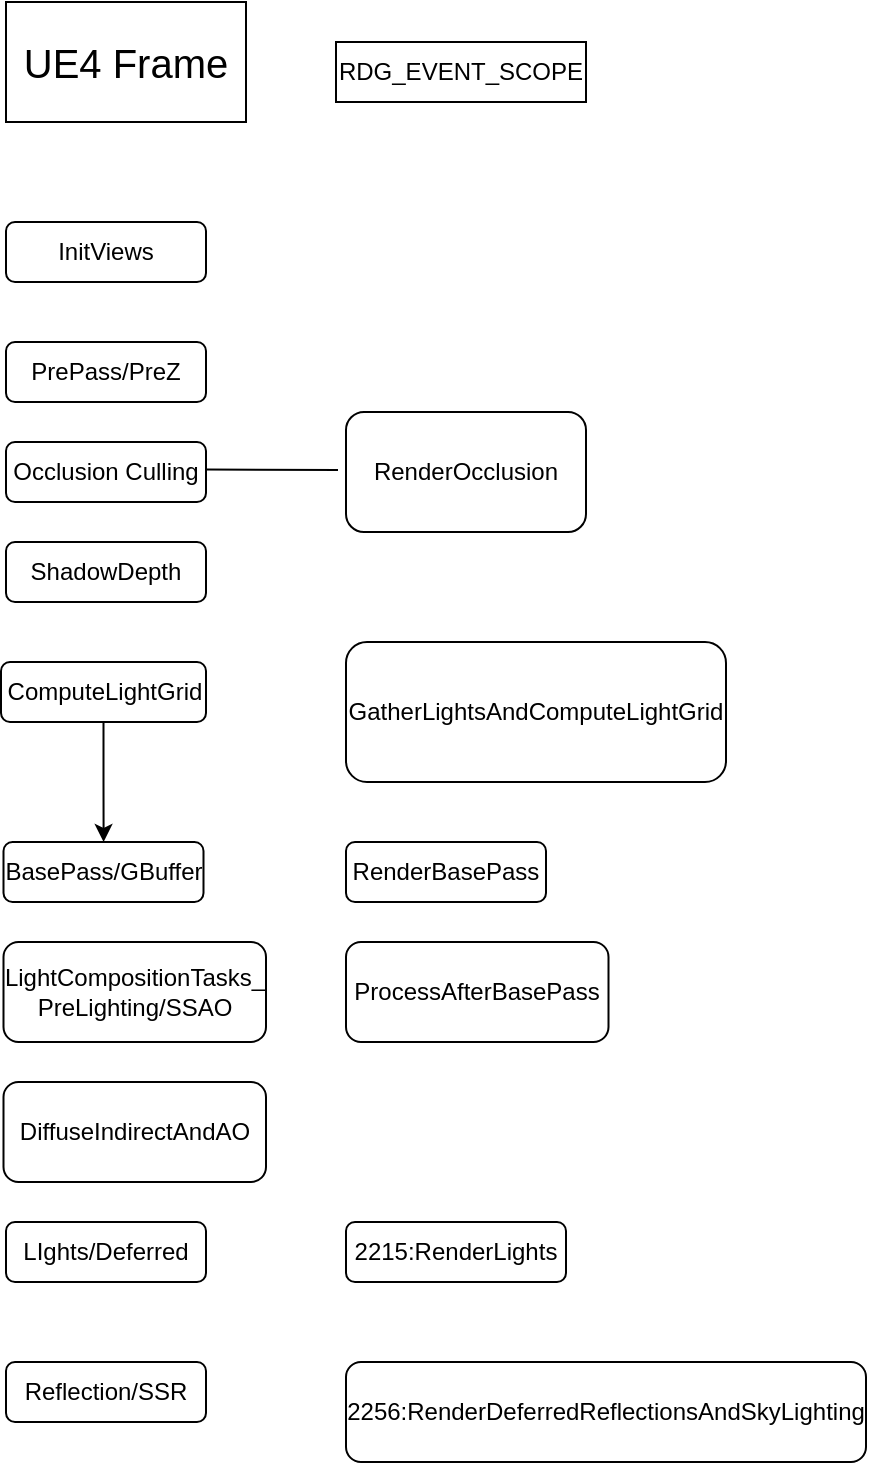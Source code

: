 <mxfile version="22.0.8" type="github">
  <diagram name="第 1 页" id="Ze0jnDnfLPyHOgXYB_ot">
    <mxGraphModel dx="954" dy="623" grid="1" gridSize="10" guides="1" tooltips="1" connect="1" arrows="1" fold="1" page="1" pageScale="1" pageWidth="827" pageHeight="1169" math="0" shadow="0">
      <root>
        <mxCell id="0" />
        <mxCell id="1" parent="0" />
        <mxCell id="qzIb_nU2oz7oTCQaS19U-1" value="&lt;font style=&quot;font-size: 20px;&quot;&gt;UE4 Frame&lt;/font&gt;" style="rounded=0;whiteSpace=wrap;html=1;" vertex="1" parent="1">
          <mxGeometry x="70" y="30" width="120" height="60" as="geometry" />
        </mxCell>
        <mxCell id="qzIb_nU2oz7oTCQaS19U-2" value="InitViews" style="rounded=1;whiteSpace=wrap;html=1;" vertex="1" parent="1">
          <mxGeometry x="70" y="140" width="100" height="30" as="geometry" />
        </mxCell>
        <mxCell id="qzIb_nU2oz7oTCQaS19U-3" value="PrePass/PreZ" style="rounded=1;whiteSpace=wrap;html=1;" vertex="1" parent="1">
          <mxGeometry x="70" y="200" width="100" height="30" as="geometry" />
        </mxCell>
        <mxCell id="qzIb_nU2oz7oTCQaS19U-4" value="Occlusion Culling" style="rounded=1;whiteSpace=wrap;html=1;" vertex="1" parent="1">
          <mxGeometry x="70" y="250" width="100" height="30" as="geometry" />
        </mxCell>
        <mxCell id="qzIb_nU2oz7oTCQaS19U-5" value="ShadowDepth" style="rounded=1;whiteSpace=wrap;html=1;" vertex="1" parent="1">
          <mxGeometry x="70" y="300" width="100" height="30" as="geometry" />
        </mxCell>
        <mxCell id="qzIb_nU2oz7oTCQaS19U-8" value="" style="edgeStyle=orthogonalEdgeStyle;rounded=0;orthogonalLoop=1;jettySize=auto;html=1;" edge="1" parent="1" source="qzIb_nU2oz7oTCQaS19U-6" target="qzIb_nU2oz7oTCQaS19U-7">
          <mxGeometry relative="1" as="geometry" />
        </mxCell>
        <mxCell id="qzIb_nU2oz7oTCQaS19U-6" value="ComputeLightGrid" style="rounded=1;whiteSpace=wrap;html=1;" vertex="1" parent="1">
          <mxGeometry x="67.5" y="360" width="102.5" height="30" as="geometry" />
        </mxCell>
        <mxCell id="qzIb_nU2oz7oTCQaS19U-7" value="BasePass/GBuffer" style="rounded=1;whiteSpace=wrap;html=1;" vertex="1" parent="1">
          <mxGeometry x="68.75" y="450" width="100" height="30" as="geometry" />
        </mxCell>
        <mxCell id="qzIb_nU2oz7oTCQaS19U-9" value="RenderOcclusion" style="whiteSpace=wrap;html=1;rounded=1;" vertex="1" parent="1">
          <mxGeometry x="240" y="235" width="120" height="60" as="geometry" />
        </mxCell>
        <mxCell id="qzIb_nU2oz7oTCQaS19U-11" value="" style="endArrow=none;html=1;rounded=0;" edge="1" parent="1">
          <mxGeometry width="50" height="50" relative="1" as="geometry">
            <mxPoint x="170" y="263.75" as="sourcePoint" />
            <mxPoint x="236" y="264" as="targetPoint" />
          </mxGeometry>
        </mxCell>
        <mxCell id="qzIb_nU2oz7oTCQaS19U-13" value="GatherLightsAndComputeLightGrid" style="whiteSpace=wrap;html=1;rounded=1;" vertex="1" parent="1">
          <mxGeometry x="240" y="350" width="190" height="70" as="geometry" />
        </mxCell>
        <mxCell id="qzIb_nU2oz7oTCQaS19U-14" value="LIghts/Deferred" style="rounded=1;whiteSpace=wrap;html=1;" vertex="1" parent="1">
          <mxGeometry x="70" y="640" width="100" height="30" as="geometry" />
        </mxCell>
        <mxCell id="qzIb_nU2oz7oTCQaS19U-15" value="LightCompositionTasks_&lt;br&gt;PreLighting/SSAO" style="rounded=1;whiteSpace=wrap;html=1;" vertex="1" parent="1">
          <mxGeometry x="68.75" y="500" width="131.25" height="50" as="geometry" />
        </mxCell>
        <mxCell id="qzIb_nU2oz7oTCQaS19U-16" value="ProcessAfterBasePass" style="rounded=1;whiteSpace=wrap;html=1;" vertex="1" parent="1">
          <mxGeometry x="240" y="500" width="131.25" height="50" as="geometry" />
        </mxCell>
        <mxCell id="qzIb_nU2oz7oTCQaS19U-17" value="RenderBasePass" style="rounded=1;whiteSpace=wrap;html=1;" vertex="1" parent="1">
          <mxGeometry x="240" y="450" width="100" height="30" as="geometry" />
        </mxCell>
        <mxCell id="qzIb_nU2oz7oTCQaS19U-18" value="Reflection/SSR" style="rounded=1;whiteSpace=wrap;html=1;" vertex="1" parent="1">
          <mxGeometry x="70" y="710" width="100" height="30" as="geometry" />
        </mxCell>
        <mxCell id="qzIb_nU2oz7oTCQaS19U-19" value="DiffuseIndirectAndAO" style="rounded=1;whiteSpace=wrap;html=1;" vertex="1" parent="1">
          <mxGeometry x="68.75" y="570" width="131.25" height="50" as="geometry" />
        </mxCell>
        <mxCell id="qzIb_nU2oz7oTCQaS19U-20" value="2215:RenderLights" style="rounded=1;whiteSpace=wrap;html=1;" vertex="1" parent="1">
          <mxGeometry x="240" y="640" width="110" height="30" as="geometry" />
        </mxCell>
        <mxCell id="qzIb_nU2oz7oTCQaS19U-21" value="2256:RenderDeferredReflectionsAndSkyLighting" style="rounded=1;html=1;whiteSpace=wrap;" vertex="1" parent="1">
          <mxGeometry x="240" y="710" width="260" height="50" as="geometry" />
        </mxCell>
        <mxCell id="qzIb_nU2oz7oTCQaS19U-22" value="RDG_EVENT_SCOPE" style="rounded=0;whiteSpace=wrap;html=1;" vertex="1" parent="1">
          <mxGeometry x="235" y="50" width="125" height="30" as="geometry" />
        </mxCell>
      </root>
    </mxGraphModel>
  </diagram>
</mxfile>
